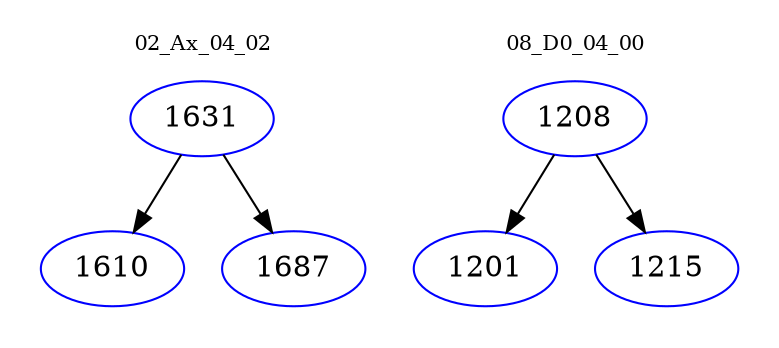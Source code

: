 digraph{
subgraph cluster_0 {
color = white
label = "02_Ax_04_02";
fontsize=10;
T0_1631 [label="1631", color="blue"]
T0_1631 -> T0_1610 [color="black"]
T0_1610 [label="1610", color="blue"]
T0_1631 -> T0_1687 [color="black"]
T0_1687 [label="1687", color="blue"]
}
subgraph cluster_1 {
color = white
label = "08_D0_04_00";
fontsize=10;
T1_1208 [label="1208", color="blue"]
T1_1208 -> T1_1201 [color="black"]
T1_1201 [label="1201", color="blue"]
T1_1208 -> T1_1215 [color="black"]
T1_1215 [label="1215", color="blue"]
}
}
